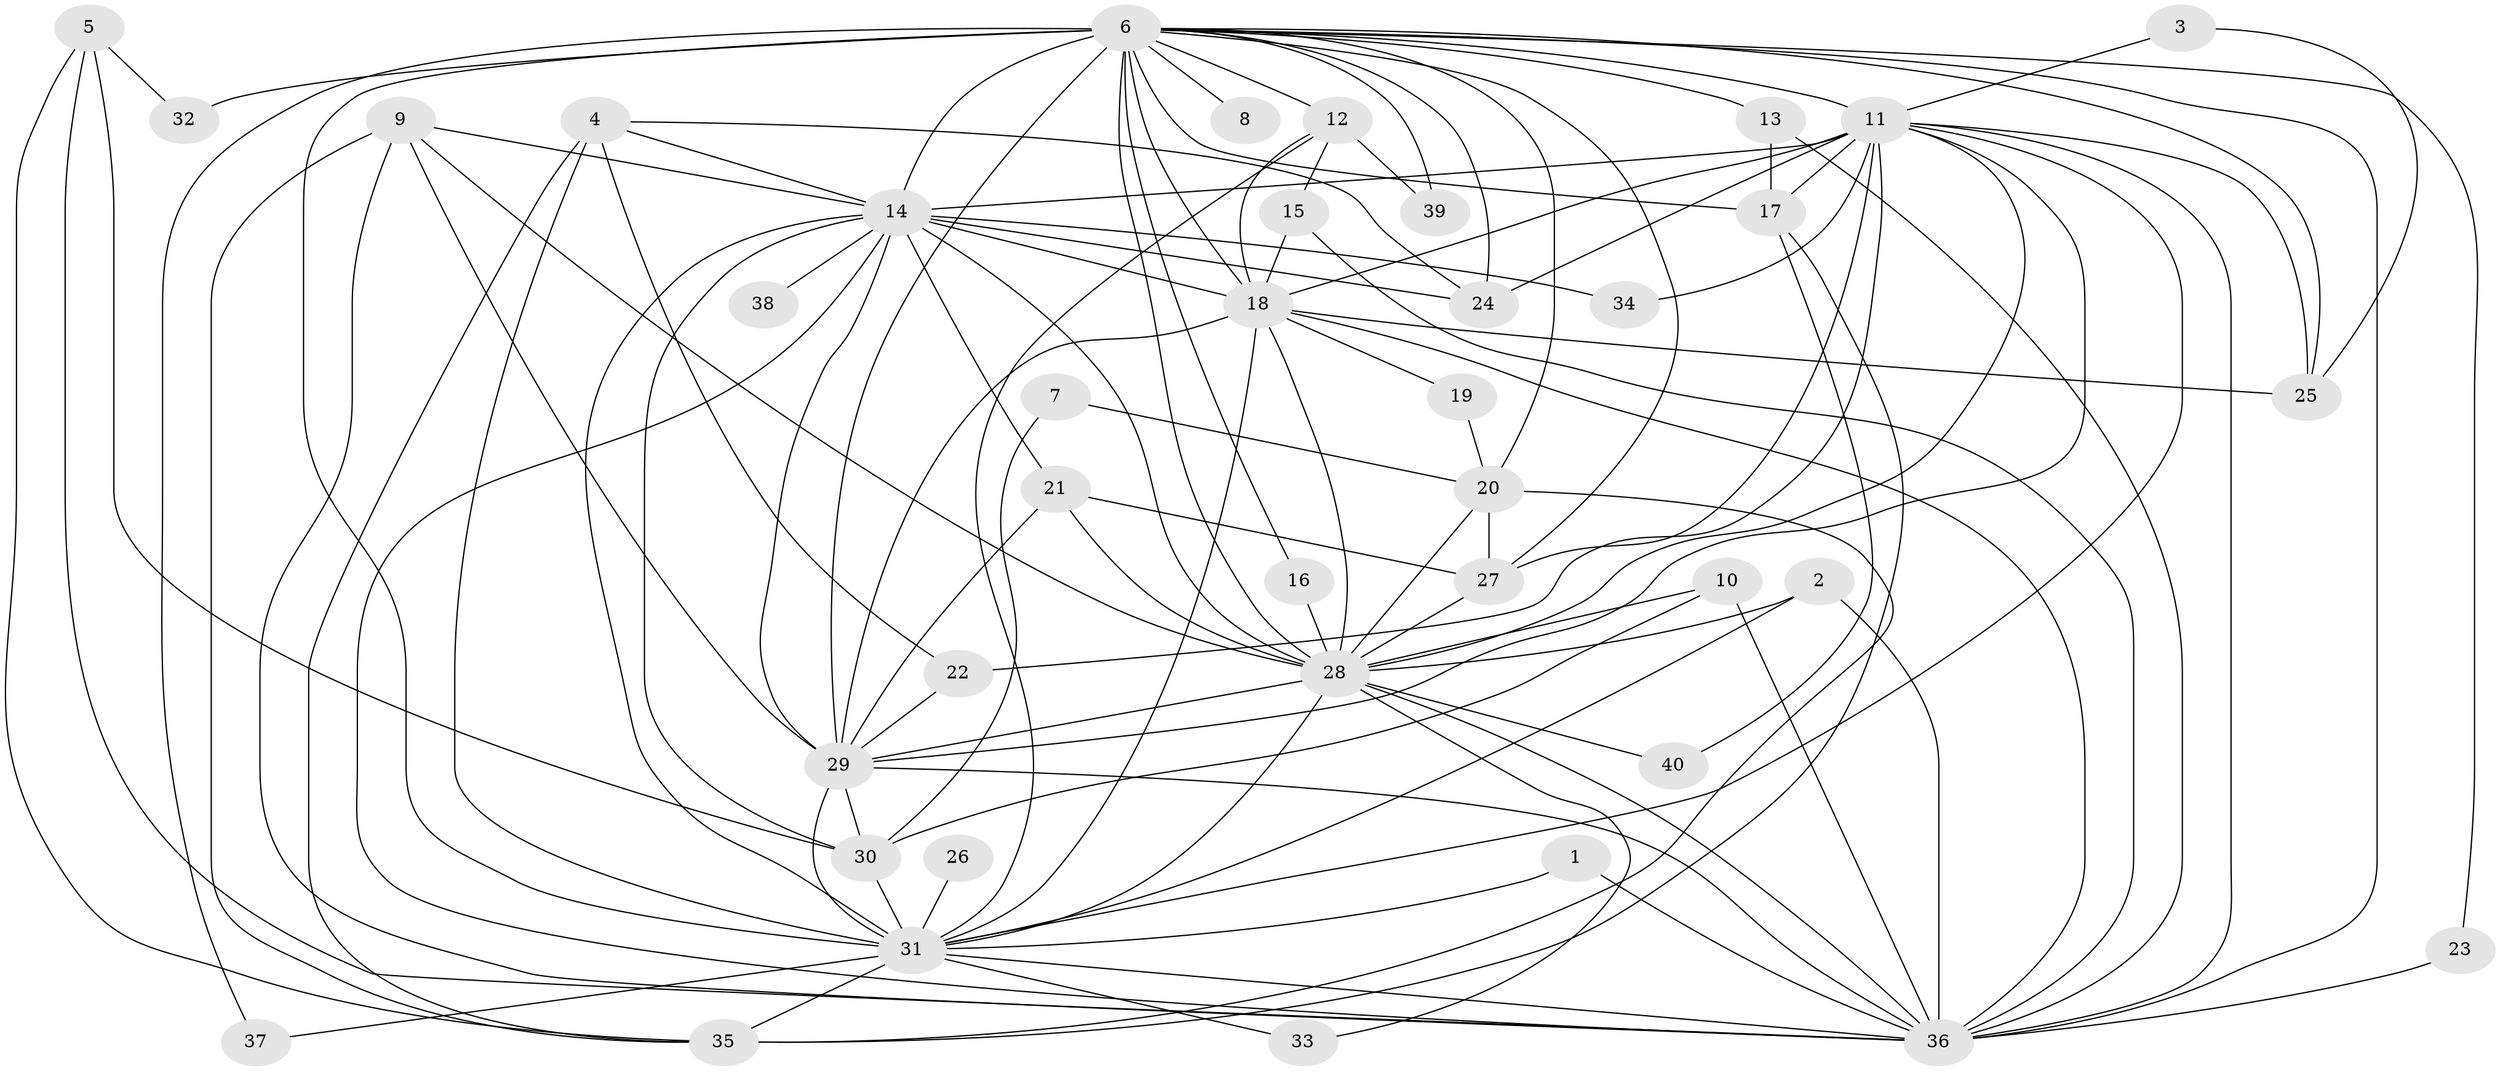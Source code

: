 // original degree distribution, {14: 0.025, 20: 0.025, 19: 0.025, 17: 0.025, 16: 0.025, 2: 0.5, 4: 0.1, 5: 0.0875, 3: 0.1625, 6: 0.025}
// Generated by graph-tools (version 1.1) at 2025/25/03/09/25 03:25:52]
// undirected, 40 vertices, 109 edges
graph export_dot {
graph [start="1"]
  node [color=gray90,style=filled];
  1;
  2;
  3;
  4;
  5;
  6;
  7;
  8;
  9;
  10;
  11;
  12;
  13;
  14;
  15;
  16;
  17;
  18;
  19;
  20;
  21;
  22;
  23;
  24;
  25;
  26;
  27;
  28;
  29;
  30;
  31;
  32;
  33;
  34;
  35;
  36;
  37;
  38;
  39;
  40;
  1 -- 31 [weight=1.0];
  1 -- 36 [weight=1.0];
  2 -- 28 [weight=1.0];
  2 -- 31 [weight=1.0];
  2 -- 36 [weight=1.0];
  3 -- 11 [weight=1.0];
  3 -- 25 [weight=1.0];
  4 -- 14 [weight=1.0];
  4 -- 22 [weight=1.0];
  4 -- 24 [weight=1.0];
  4 -- 31 [weight=1.0];
  4 -- 35 [weight=1.0];
  5 -- 30 [weight=1.0];
  5 -- 32 [weight=1.0];
  5 -- 35 [weight=1.0];
  5 -- 36 [weight=1.0];
  6 -- 8 [weight=1.0];
  6 -- 11 [weight=3.0];
  6 -- 12 [weight=3.0];
  6 -- 13 [weight=1.0];
  6 -- 14 [weight=3.0];
  6 -- 16 [weight=1.0];
  6 -- 17 [weight=1.0];
  6 -- 18 [weight=3.0];
  6 -- 20 [weight=2.0];
  6 -- 23 [weight=1.0];
  6 -- 24 [weight=1.0];
  6 -- 25 [weight=2.0];
  6 -- 27 [weight=2.0];
  6 -- 28 [weight=3.0];
  6 -- 29 [weight=3.0];
  6 -- 31 [weight=5.0];
  6 -- 32 [weight=3.0];
  6 -- 36 [weight=3.0];
  6 -- 37 [weight=1.0];
  6 -- 39 [weight=1.0];
  7 -- 20 [weight=1.0];
  7 -- 30 [weight=1.0];
  9 -- 14 [weight=1.0];
  9 -- 28 [weight=1.0];
  9 -- 29 [weight=1.0];
  9 -- 35 [weight=1.0];
  9 -- 36 [weight=1.0];
  10 -- 28 [weight=1.0];
  10 -- 30 [weight=1.0];
  10 -- 36 [weight=1.0];
  11 -- 14 [weight=1.0];
  11 -- 17 [weight=1.0];
  11 -- 18 [weight=1.0];
  11 -- 22 [weight=1.0];
  11 -- 24 [weight=1.0];
  11 -- 25 [weight=1.0];
  11 -- 27 [weight=1.0];
  11 -- 28 [weight=1.0];
  11 -- 29 [weight=1.0];
  11 -- 31 [weight=1.0];
  11 -- 34 [weight=1.0];
  11 -- 36 [weight=1.0];
  12 -- 15 [weight=1.0];
  12 -- 18 [weight=1.0];
  12 -- 31 [weight=1.0];
  12 -- 39 [weight=1.0];
  13 -- 17 [weight=1.0];
  13 -- 36 [weight=1.0];
  14 -- 18 [weight=1.0];
  14 -- 21 [weight=1.0];
  14 -- 24 [weight=1.0];
  14 -- 28 [weight=1.0];
  14 -- 29 [weight=2.0];
  14 -- 30 [weight=2.0];
  14 -- 31 [weight=1.0];
  14 -- 34 [weight=1.0];
  14 -- 36 [weight=1.0];
  14 -- 38 [weight=1.0];
  15 -- 18 [weight=1.0];
  15 -- 36 [weight=1.0];
  16 -- 28 [weight=2.0];
  17 -- 35 [weight=1.0];
  17 -- 40 [weight=1.0];
  18 -- 19 [weight=1.0];
  18 -- 25 [weight=1.0];
  18 -- 28 [weight=1.0];
  18 -- 29 [weight=2.0];
  18 -- 31 [weight=1.0];
  18 -- 36 [weight=1.0];
  19 -- 20 [weight=1.0];
  20 -- 27 [weight=1.0];
  20 -- 28 [weight=1.0];
  20 -- 35 [weight=1.0];
  21 -- 27 [weight=1.0];
  21 -- 28 [weight=1.0];
  21 -- 29 [weight=1.0];
  22 -- 29 [weight=3.0];
  23 -- 36 [weight=1.0];
  26 -- 31 [weight=2.0];
  27 -- 28 [weight=1.0];
  28 -- 29 [weight=1.0];
  28 -- 31 [weight=3.0];
  28 -- 33 [weight=1.0];
  28 -- 36 [weight=1.0];
  28 -- 40 [weight=1.0];
  29 -- 30 [weight=1.0];
  29 -- 31 [weight=2.0];
  29 -- 36 [weight=1.0];
  30 -- 31 [weight=1.0];
  31 -- 33 [weight=1.0];
  31 -- 35 [weight=1.0];
  31 -- 36 [weight=1.0];
  31 -- 37 [weight=1.0];
}
